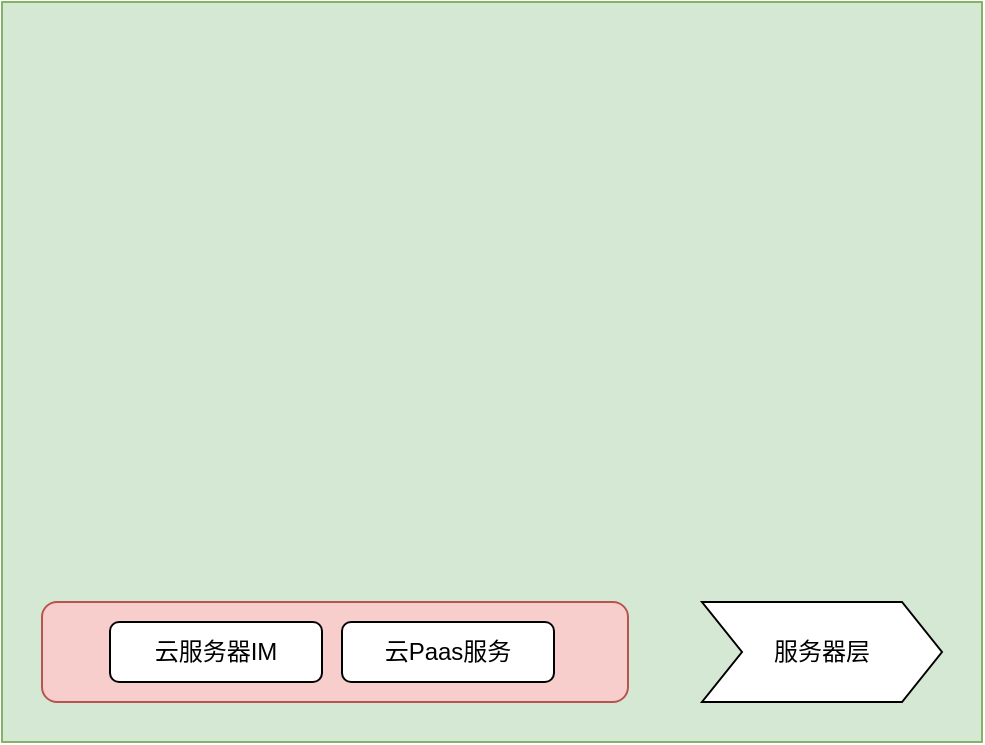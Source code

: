 <mxfile version="21.3.5" type="github">
  <diagram name="第 1 页" id="nkKFOPss-8CRhdRxjxcX">
    <mxGraphModel dx="933" dy="523" grid="1" gridSize="10" guides="1" tooltips="1" connect="1" arrows="1" fold="1" page="1" pageScale="1" pageWidth="827" pageHeight="1169" math="0" shadow="0">
      <root>
        <mxCell id="0" />
        <mxCell id="1" parent="0" />
        <mxCell id="2UQits-GJqBjEGgYUCRo-6" value="" style="rounded=0;whiteSpace=wrap;html=1;fillColor=#d5e8d4;strokeColor=#82b366;" vertex="1" parent="1">
          <mxGeometry x="260" y="60" width="490" height="370" as="geometry" />
        </mxCell>
        <mxCell id="2UQits-GJqBjEGgYUCRo-4" value="" style="rounded=1;whiteSpace=wrap;html=1;fillColor=#f8cecc;strokeColor=#b85450;" vertex="1" parent="1">
          <mxGeometry x="280" y="360" width="293" height="50" as="geometry" />
        </mxCell>
        <mxCell id="2UQits-GJqBjEGgYUCRo-2" value="云服务器IM" style="rounded=1;whiteSpace=wrap;html=1;" vertex="1" parent="1">
          <mxGeometry x="314" y="370" width="106" height="30" as="geometry" />
        </mxCell>
        <mxCell id="2UQits-GJqBjEGgYUCRo-3" value="云Paas服务" style="rounded=1;whiteSpace=wrap;html=1;" vertex="1" parent="1">
          <mxGeometry x="430" y="370" width="106" height="30" as="geometry" />
        </mxCell>
        <mxCell id="2UQits-GJqBjEGgYUCRo-5" value="服务器层" style="shape=step;perimeter=stepPerimeter;whiteSpace=wrap;html=1;fixedSize=1;" vertex="1" parent="1">
          <mxGeometry x="610" y="360" width="120" height="50" as="geometry" />
        </mxCell>
      </root>
    </mxGraphModel>
  </diagram>
</mxfile>
